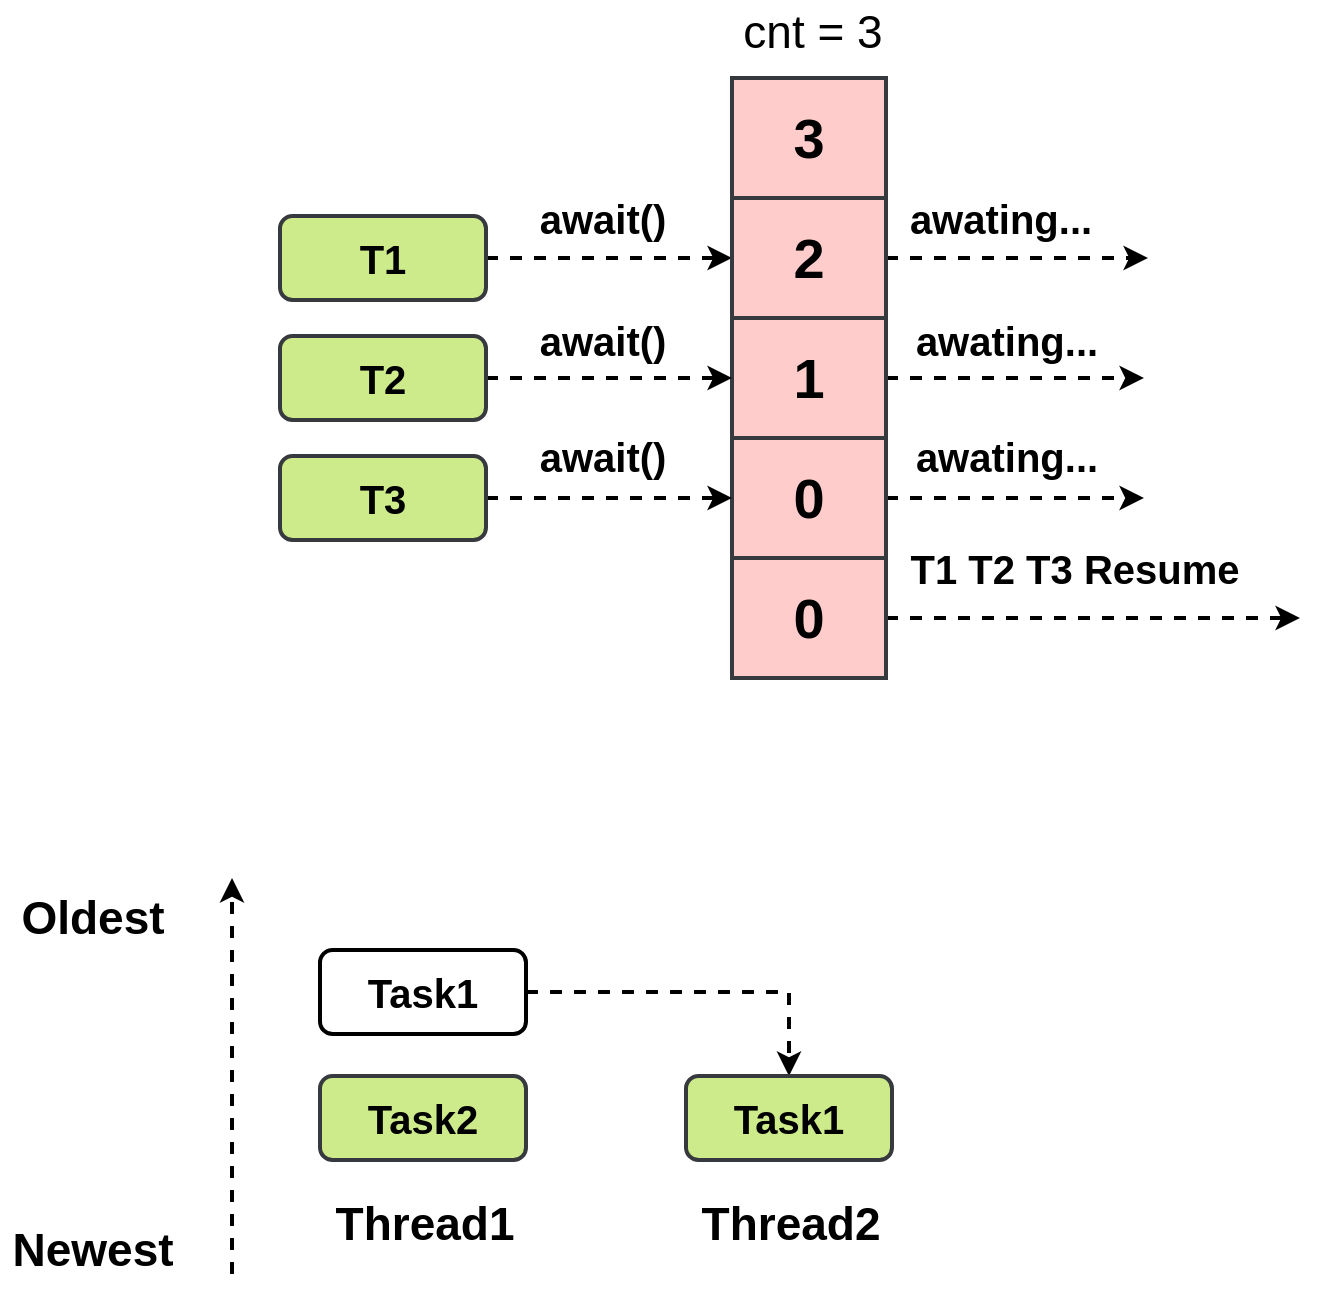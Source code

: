 <mxfile version="12.6.5" type="device"><diagram id="2wja1paDzNUNhNRBYE_6" name="Page-1"><mxGraphModel dx="910" dy="375" grid="0" gridSize="10" guides="1" tooltips="1" connect="1" arrows="1" fold="1" page="0" pageScale="1" pageWidth="827" pageHeight="1169" math="0" shadow="0"><root><mxCell id="0"/><mxCell id="1" parent="0"/><mxCell id="sbqXiGQBPaouhdh_jf4P-11" style="edgeStyle=orthogonalEdgeStyle;rounded=0;orthogonalLoop=1;jettySize=auto;html=1;exitX=1;exitY=0.5;exitDx=0;exitDy=0;entryX=0;entryY=0.5;entryDx=0;entryDy=0;fontSize=20;strokeWidth=2;dashed=1;" edge="1" parent="1" source="sbqXiGQBPaouhdh_jf4P-1" target="sbqXiGQBPaouhdh_jf4P-3"><mxGeometry relative="1" as="geometry"/></mxCell><mxCell id="sbqXiGQBPaouhdh_jf4P-1" value="T1" style="rounded=1;whiteSpace=wrap;html=1;strokeWidth=2;fontSize=20;fontStyle=1;fillColor=#cdeb8b;strokeColor=#36393d;" vertex="1" parent="1"><mxGeometry x="164" y="201" width="103" height="42" as="geometry"/></mxCell><mxCell id="sbqXiGQBPaouhdh_jf4P-2" value="3" style="rounded=0;whiteSpace=wrap;html=1;fontSize=28;fontStyle=1;strokeWidth=2;fillColor=#ffcccc;strokeColor=#36393d;" vertex="1" parent="1"><mxGeometry x="390" y="132" width="77" height="60" as="geometry"/></mxCell><mxCell id="sbqXiGQBPaouhdh_jf4P-14" style="edgeStyle=orthogonalEdgeStyle;rounded=0;orthogonalLoop=1;jettySize=auto;html=1;exitX=1;exitY=0.5;exitDx=0;exitDy=0;dashed=1;strokeWidth=2;fontSize=20;" edge="1" parent="1" source="sbqXiGQBPaouhdh_jf4P-3"><mxGeometry relative="1" as="geometry"><mxPoint x="598" y="222" as="targetPoint"/></mxGeometry></mxCell><mxCell id="sbqXiGQBPaouhdh_jf4P-3" value="2" style="rounded=0;whiteSpace=wrap;html=1;fontSize=28;fontStyle=1;strokeWidth=2;fillColor=#ffcccc;strokeColor=#36393d;" vertex="1" parent="1"><mxGeometry x="390" y="192" width="77" height="60" as="geometry"/></mxCell><mxCell id="sbqXiGQBPaouhdh_jf4P-15" style="edgeStyle=orthogonalEdgeStyle;rounded=0;orthogonalLoop=1;jettySize=auto;html=1;exitX=1;exitY=0.5;exitDx=0;exitDy=0;dashed=1;strokeWidth=2;fontSize=20;" edge="1" parent="1" source="sbqXiGQBPaouhdh_jf4P-4"><mxGeometry relative="1" as="geometry"><mxPoint x="596" y="282" as="targetPoint"/></mxGeometry></mxCell><mxCell id="sbqXiGQBPaouhdh_jf4P-4" value="1" style="rounded=0;whiteSpace=wrap;html=1;fontSize=28;fontStyle=1;strokeWidth=2;fillColor=#ffcccc;strokeColor=#36393d;" vertex="1" parent="1"><mxGeometry x="390" y="252" width="77" height="60" as="geometry"/></mxCell><mxCell id="sbqXiGQBPaouhdh_jf4P-16" style="edgeStyle=orthogonalEdgeStyle;rounded=0;orthogonalLoop=1;jettySize=auto;html=1;exitX=1;exitY=0.5;exitDx=0;exitDy=0;dashed=1;strokeWidth=2;fontSize=20;" edge="1" parent="1" source="sbqXiGQBPaouhdh_jf4P-5"><mxGeometry relative="1" as="geometry"><mxPoint x="596" y="342" as="targetPoint"/></mxGeometry></mxCell><mxCell id="sbqXiGQBPaouhdh_jf4P-5" value="0" style="rounded=0;whiteSpace=wrap;html=1;fontSize=28;fontStyle=1;strokeWidth=2;fillColor=#ffcccc;strokeColor=#36393d;" vertex="1" parent="1"><mxGeometry x="390" y="312" width="77" height="60" as="geometry"/></mxCell><mxCell id="sbqXiGQBPaouhdh_jf4P-17" style="edgeStyle=orthogonalEdgeStyle;rounded=0;orthogonalLoop=1;jettySize=auto;html=1;exitX=1;exitY=0.5;exitDx=0;exitDy=0;dashed=1;strokeWidth=2;fontSize=20;" edge="1" parent="1" source="sbqXiGQBPaouhdh_jf4P-6"><mxGeometry relative="1" as="geometry"><mxPoint x="674" y="402" as="targetPoint"/></mxGeometry></mxCell><mxCell id="sbqXiGQBPaouhdh_jf4P-6" value="0" style="rounded=0;whiteSpace=wrap;html=1;fontSize=28;fontStyle=1;strokeWidth=2;fillColor=#ffcccc;strokeColor=#36393d;" vertex="1" parent="1"><mxGeometry x="390" y="372" width="77" height="60" as="geometry"/></mxCell><mxCell id="sbqXiGQBPaouhdh_jf4P-12" style="edgeStyle=orthogonalEdgeStyle;rounded=0;orthogonalLoop=1;jettySize=auto;html=1;entryX=0;entryY=0.5;entryDx=0;entryDy=0;dashed=1;strokeWidth=2;fontSize=20;" edge="1" parent="1" source="sbqXiGQBPaouhdh_jf4P-8" target="sbqXiGQBPaouhdh_jf4P-4"><mxGeometry relative="1" as="geometry"/></mxCell><mxCell id="sbqXiGQBPaouhdh_jf4P-8" value="T2" style="rounded=1;whiteSpace=wrap;html=1;strokeWidth=2;fontSize=20;fontStyle=1;fillColor=#cdeb8b;strokeColor=#36393d;" vertex="1" parent="1"><mxGeometry x="164" y="261" width="103" height="42" as="geometry"/></mxCell><mxCell id="sbqXiGQBPaouhdh_jf4P-13" style="edgeStyle=orthogonalEdgeStyle;rounded=0;orthogonalLoop=1;jettySize=auto;html=1;exitX=1;exitY=0.5;exitDx=0;exitDy=0;entryX=0;entryY=0.5;entryDx=0;entryDy=0;dashed=1;strokeWidth=2;fontSize=20;" edge="1" parent="1" source="sbqXiGQBPaouhdh_jf4P-9" target="sbqXiGQBPaouhdh_jf4P-5"><mxGeometry relative="1" as="geometry"/></mxCell><mxCell id="sbqXiGQBPaouhdh_jf4P-9" value="T3" style="rounded=1;whiteSpace=wrap;html=1;strokeWidth=2;fontSize=20;fontStyle=1;fillColor=#cdeb8b;strokeColor=#36393d;" vertex="1" parent="1"><mxGeometry x="164" y="321" width="103" height="42" as="geometry"/></mxCell><mxCell id="sbqXiGQBPaouhdh_jf4P-10" value="cnt = 3" style="text;html=1;align=center;verticalAlign=middle;resizable=0;points=[];autosize=1;fontSize=23;" vertex="1" parent="1"><mxGeometry x="390" y="93" width="80" height="32" as="geometry"/></mxCell><mxCell id="sbqXiGQBPaouhdh_jf4P-18" value="&lt;b&gt;await()&lt;/b&gt;" style="text;html=1;align=center;verticalAlign=middle;resizable=0;points=[];autosize=1;fontSize=20;" vertex="1" parent="1"><mxGeometry x="288" y="188" width="73" height="28" as="geometry"/></mxCell><mxCell id="sbqXiGQBPaouhdh_jf4P-19" value="&lt;b&gt;await()&lt;/b&gt;" style="text;html=1;align=center;verticalAlign=middle;resizable=0;points=[];autosize=1;fontSize=20;" vertex="1" parent="1"><mxGeometry x="288" y="249" width="73" height="28" as="geometry"/></mxCell><mxCell id="sbqXiGQBPaouhdh_jf4P-20" value="&lt;b&gt;await()&lt;/b&gt;" style="text;html=1;align=center;verticalAlign=middle;resizable=0;points=[];autosize=1;fontSize=20;" vertex="1" parent="1"><mxGeometry x="288" y="307" width="73" height="28" as="geometry"/></mxCell><mxCell id="sbqXiGQBPaouhdh_jf4P-21" value="&lt;b&gt;awating...&lt;/b&gt;" style="text;html=1;align=center;verticalAlign=middle;resizable=0;points=[];autosize=1;fontSize=20;" vertex="1" parent="1"><mxGeometry x="473" y="188" width="101" height="28" as="geometry"/></mxCell><mxCell id="sbqXiGQBPaouhdh_jf4P-22" value="&lt;b&gt;awating...&lt;/b&gt;" style="text;html=1;align=center;verticalAlign=middle;resizable=0;points=[];autosize=1;fontSize=20;" vertex="1" parent="1"><mxGeometry x="476" y="249" width="101" height="28" as="geometry"/></mxCell><mxCell id="sbqXiGQBPaouhdh_jf4P-23" value="&lt;b&gt;awating...&lt;/b&gt;" style="text;html=1;align=center;verticalAlign=middle;resizable=0;points=[];autosize=1;fontSize=20;" vertex="1" parent="1"><mxGeometry x="476" y="307" width="101" height="28" as="geometry"/></mxCell><mxCell id="sbqXiGQBPaouhdh_jf4P-24" value="&lt;b&gt;T1 T2 T3 Resume&lt;/b&gt;" style="text;html=1;align=center;verticalAlign=middle;resizable=0;points=[];autosize=1;fontSize=20;" vertex="1" parent="1"><mxGeometry x="473" y="363" width="175" height="28" as="geometry"/></mxCell><mxCell id="sbqXiGQBPaouhdh_jf4P-35" style="edgeStyle=orthogonalEdgeStyle;rounded=0;orthogonalLoop=1;jettySize=auto;html=1;exitX=1;exitY=0.5;exitDx=0;exitDy=0;entryX=0.5;entryY=0;entryDx=0;entryDy=0;dashed=1;strokeWidth=2;fontSize=23;" edge="1" parent="1" source="sbqXiGQBPaouhdh_jf4P-25" target="sbqXiGQBPaouhdh_jf4P-27"><mxGeometry relative="1" as="geometry"/></mxCell><mxCell id="sbqXiGQBPaouhdh_jf4P-25" value="Task1" style="rounded=1;whiteSpace=wrap;html=1;strokeWidth=2;fontSize=20;fontStyle=1;" vertex="1" parent="1"><mxGeometry x="184" y="568" width="103" height="42" as="geometry"/></mxCell><mxCell id="sbqXiGQBPaouhdh_jf4P-26" value="Task2" style="rounded=1;whiteSpace=wrap;html=1;strokeWidth=2;fontSize=20;fontStyle=1;fillColor=#cdeb8b;strokeColor=#36393d;" vertex="1" parent="1"><mxGeometry x="184" y="631" width="103" height="42" as="geometry"/></mxCell><mxCell id="sbqXiGQBPaouhdh_jf4P-27" value="Task1" style="rounded=1;whiteSpace=wrap;html=1;strokeWidth=2;fontSize=20;fontStyle=1;fillColor=#cdeb8b;strokeColor=#36393d;" vertex="1" parent="1"><mxGeometry x="367" y="631" width="103" height="42" as="geometry"/></mxCell><mxCell id="sbqXiGQBPaouhdh_jf4P-28" value="Thread1" style="text;html=1;align=center;verticalAlign=middle;resizable=0;points=[];autosize=1;fontSize=23;fontStyle=1" vertex="1" parent="1"><mxGeometry x="186.5" y="689" width="99" height="32" as="geometry"/></mxCell><mxCell id="sbqXiGQBPaouhdh_jf4P-29" value="Thread2" style="text;html=1;align=center;verticalAlign=middle;resizable=0;points=[];autosize=1;fontSize=23;fontStyle=1" vertex="1" parent="1"><mxGeometry x="369.5" y="689" width="99" height="32" as="geometry"/></mxCell><mxCell id="sbqXiGQBPaouhdh_jf4P-30" value="" style="endArrow=classic;html=1;dashed=1;strokeWidth=2;fontSize=23;" edge="1" parent="1"><mxGeometry width="50" height="50" relative="1" as="geometry"><mxPoint x="140" y="730" as="sourcePoint"/><mxPoint x="140" y="532" as="targetPoint"/></mxGeometry></mxCell><mxCell id="sbqXiGQBPaouhdh_jf4P-31" value="Newest" style="text;html=1;align=center;verticalAlign=middle;resizable=0;points=[];autosize=1;fontSize=23;fontStyle=1" vertex="1" parent="1"><mxGeometry x="24" y="702" width="91" height="32" as="geometry"/></mxCell><mxCell id="sbqXiGQBPaouhdh_jf4P-34" value="Oldest" style="text;html=1;align=center;verticalAlign=middle;resizable=0;points=[];autosize=1;fontSize=23;fontStyle=1" vertex="1" parent="1"><mxGeometry x="29" y="536" width="82" height="32" as="geometry"/></mxCell></root></mxGraphModel></diagram></mxfile>